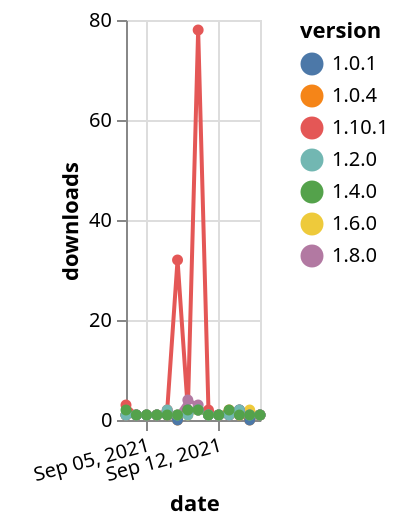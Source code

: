 {"$schema": "https://vega.github.io/schema/vega-lite/v5.json", "description": "A simple bar chart with embedded data.", "data": {"values": [{"date": "2021-09-03", "total": 244, "delta": 1, "version": "1.0.4"}, {"date": "2021-09-04", "total": 245, "delta": 1, "version": "1.0.4"}, {"date": "2021-09-05", "total": 246, "delta": 1, "version": "1.0.4"}, {"date": "2021-09-06", "total": 247, "delta": 1, "version": "1.0.4"}, {"date": "2021-09-07", "total": 248, "delta": 1, "version": "1.0.4"}, {"date": "2021-09-08", "total": 248, "delta": 0, "version": "1.0.4"}, {"date": "2021-09-09", "total": 250, "delta": 2, "version": "1.0.4"}, {"date": "2021-09-10", "total": 252, "delta": 2, "version": "1.0.4"}, {"date": "2021-09-11", "total": 253, "delta": 1, "version": "1.0.4"}, {"date": "2021-09-12", "total": 254, "delta": 1, "version": "1.0.4"}, {"date": "2021-09-13", "total": 256, "delta": 2, "version": "1.0.4"}, {"date": "2021-09-14", "total": 257, "delta": 1, "version": "1.0.4"}, {"date": "2021-09-15", "total": 257, "delta": 0, "version": "1.0.4"}, {"date": "2021-09-16", "total": 258, "delta": 1, "version": "1.0.4"}, {"date": "2021-09-03", "total": 285, "delta": 1, "version": "1.6.0"}, {"date": "2021-09-04", "total": 286, "delta": 1, "version": "1.6.0"}, {"date": "2021-09-05", "total": 287, "delta": 1, "version": "1.6.0"}, {"date": "2021-09-06", "total": 288, "delta": 1, "version": "1.6.0"}, {"date": "2021-09-07", "total": 289, "delta": 1, "version": "1.6.0"}, {"date": "2021-09-08", "total": 290, "delta": 1, "version": "1.6.0"}, {"date": "2021-09-09", "total": 291, "delta": 1, "version": "1.6.0"}, {"date": "2021-09-10", "total": 293, "delta": 2, "version": "1.6.0"}, {"date": "2021-09-11", "total": 294, "delta": 1, "version": "1.6.0"}, {"date": "2021-09-12", "total": 295, "delta": 1, "version": "1.6.0"}, {"date": "2021-09-13", "total": 296, "delta": 1, "version": "1.6.0"}, {"date": "2021-09-14", "total": 297, "delta": 1, "version": "1.6.0"}, {"date": "2021-09-15", "total": 299, "delta": 2, "version": "1.6.0"}, {"date": "2021-09-16", "total": 300, "delta": 1, "version": "1.6.0"}, {"date": "2021-09-03", "total": 141, "delta": 3, "version": "1.10.1"}, {"date": "2021-09-04", "total": 142, "delta": 1, "version": "1.10.1"}, {"date": "2021-09-05", "total": 143, "delta": 1, "version": "1.10.1"}, {"date": "2021-09-06", "total": 144, "delta": 1, "version": "1.10.1"}, {"date": "2021-09-07", "total": 146, "delta": 2, "version": "1.10.1"}, {"date": "2021-09-08", "total": 178, "delta": 32, "version": "1.10.1"}, {"date": "2021-09-09", "total": 180, "delta": 2, "version": "1.10.1"}, {"date": "2021-09-10", "total": 258, "delta": 78, "version": "1.10.1"}, {"date": "2021-09-11", "total": 260, "delta": 2, "version": "1.10.1"}, {"date": "2021-09-12", "total": 261, "delta": 1, "version": "1.10.1"}, {"date": "2021-09-13", "total": 262, "delta": 1, "version": "1.10.1"}, {"date": "2021-09-14", "total": 264, "delta": 2, "version": "1.10.1"}, {"date": "2021-09-15", "total": 265, "delta": 1, "version": "1.10.1"}, {"date": "2021-09-16", "total": 266, "delta": 1, "version": "1.10.1"}, {"date": "2021-09-03", "total": 366, "delta": 1, "version": "1.8.0"}, {"date": "2021-09-04", "total": 367, "delta": 1, "version": "1.8.0"}, {"date": "2021-09-05", "total": 368, "delta": 1, "version": "1.8.0"}, {"date": "2021-09-06", "total": 369, "delta": 1, "version": "1.8.0"}, {"date": "2021-09-07", "total": 370, "delta": 1, "version": "1.8.0"}, {"date": "2021-09-08", "total": 371, "delta": 1, "version": "1.8.0"}, {"date": "2021-09-09", "total": 375, "delta": 4, "version": "1.8.0"}, {"date": "2021-09-10", "total": 378, "delta": 3, "version": "1.8.0"}, {"date": "2021-09-11", "total": 379, "delta": 1, "version": "1.8.0"}, {"date": "2021-09-12", "total": 380, "delta": 1, "version": "1.8.0"}, {"date": "2021-09-13", "total": 381, "delta": 1, "version": "1.8.0"}, {"date": "2021-09-14", "total": 382, "delta": 1, "version": "1.8.0"}, {"date": "2021-09-15", "total": 383, "delta": 1, "version": "1.8.0"}, {"date": "2021-09-16", "total": 384, "delta": 1, "version": "1.8.0"}, {"date": "2021-09-03", "total": 263, "delta": 1, "version": "1.0.1"}, {"date": "2021-09-04", "total": 264, "delta": 1, "version": "1.0.1"}, {"date": "2021-09-05", "total": 265, "delta": 1, "version": "1.0.1"}, {"date": "2021-09-06", "total": 266, "delta": 1, "version": "1.0.1"}, {"date": "2021-09-07", "total": 267, "delta": 1, "version": "1.0.1"}, {"date": "2021-09-08", "total": 267, "delta": 0, "version": "1.0.1"}, {"date": "2021-09-09", "total": 269, "delta": 2, "version": "1.0.1"}, {"date": "2021-09-10", "total": 271, "delta": 2, "version": "1.0.1"}, {"date": "2021-09-11", "total": 272, "delta": 1, "version": "1.0.1"}, {"date": "2021-09-12", "total": 273, "delta": 1, "version": "1.0.1"}, {"date": "2021-09-13", "total": 274, "delta": 1, "version": "1.0.1"}, {"date": "2021-09-14", "total": 276, "delta": 2, "version": "1.0.1"}, {"date": "2021-09-15", "total": 276, "delta": 0, "version": "1.0.1"}, {"date": "2021-09-16", "total": 277, "delta": 1, "version": "1.0.1"}, {"date": "2021-09-03", "total": 986, "delta": 1, "version": "1.2.0"}, {"date": "2021-09-04", "total": 987, "delta": 1, "version": "1.2.0"}, {"date": "2021-09-05", "total": 988, "delta": 1, "version": "1.2.0"}, {"date": "2021-09-06", "total": 989, "delta": 1, "version": "1.2.0"}, {"date": "2021-09-07", "total": 991, "delta": 2, "version": "1.2.0"}, {"date": "2021-09-08", "total": 992, "delta": 1, "version": "1.2.0"}, {"date": "2021-09-09", "total": 993, "delta": 1, "version": "1.2.0"}, {"date": "2021-09-10", "total": 995, "delta": 2, "version": "1.2.0"}, {"date": "2021-09-11", "total": 996, "delta": 1, "version": "1.2.0"}, {"date": "2021-09-12", "total": 997, "delta": 1, "version": "1.2.0"}, {"date": "2021-09-13", "total": 998, "delta": 1, "version": "1.2.0"}, {"date": "2021-09-14", "total": 1000, "delta": 2, "version": "1.2.0"}, {"date": "2021-09-15", "total": 1001, "delta": 1, "version": "1.2.0"}, {"date": "2021-09-16", "total": 1002, "delta": 1, "version": "1.2.0"}, {"date": "2021-09-03", "total": 437, "delta": 2, "version": "1.4.0"}, {"date": "2021-09-04", "total": 438, "delta": 1, "version": "1.4.0"}, {"date": "2021-09-05", "total": 439, "delta": 1, "version": "1.4.0"}, {"date": "2021-09-06", "total": 440, "delta": 1, "version": "1.4.0"}, {"date": "2021-09-07", "total": 441, "delta": 1, "version": "1.4.0"}, {"date": "2021-09-08", "total": 442, "delta": 1, "version": "1.4.0"}, {"date": "2021-09-09", "total": 444, "delta": 2, "version": "1.4.0"}, {"date": "2021-09-10", "total": 446, "delta": 2, "version": "1.4.0"}, {"date": "2021-09-11", "total": 447, "delta": 1, "version": "1.4.0"}, {"date": "2021-09-12", "total": 448, "delta": 1, "version": "1.4.0"}, {"date": "2021-09-13", "total": 450, "delta": 2, "version": "1.4.0"}, {"date": "2021-09-14", "total": 451, "delta": 1, "version": "1.4.0"}, {"date": "2021-09-15", "total": 452, "delta": 1, "version": "1.4.0"}, {"date": "2021-09-16", "total": 453, "delta": 1, "version": "1.4.0"}]}, "width": "container", "mark": {"type": "line", "point": {"filled": true}}, "encoding": {"x": {"field": "date", "type": "temporal", "timeUnit": "yearmonthdate", "title": "date", "axis": {"labelAngle": -15}}, "y": {"field": "delta", "type": "quantitative", "title": "downloads"}, "color": {"field": "version", "type": "nominal"}, "tooltip": {"field": "delta"}}}
